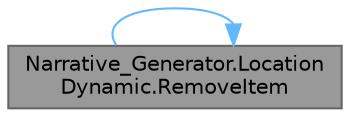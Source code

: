 digraph "Narrative_Generator.LocationDynamic.RemoveItem"
{
 // LATEX_PDF_SIZE
  bgcolor="transparent";
  edge [fontname=Helvetica,fontsize=10,labelfontname=Helvetica,labelfontsize=10];
  node [fontname=Helvetica,fontsize=10,shape=box,height=0.2,width=0.4];
  rankdir="LR";
  Node1 [label="Narrative_Generator.Location\lDynamic.RemoveItem",height=0.2,width=0.4,color="gray40", fillcolor="grey60", style="filled", fontcolor="black",tooltip="Removes an item with the specified name from the list of items in this location (if it has one)."];
  Node1 -> Node1 [color="steelblue1",style="solid"];
}
